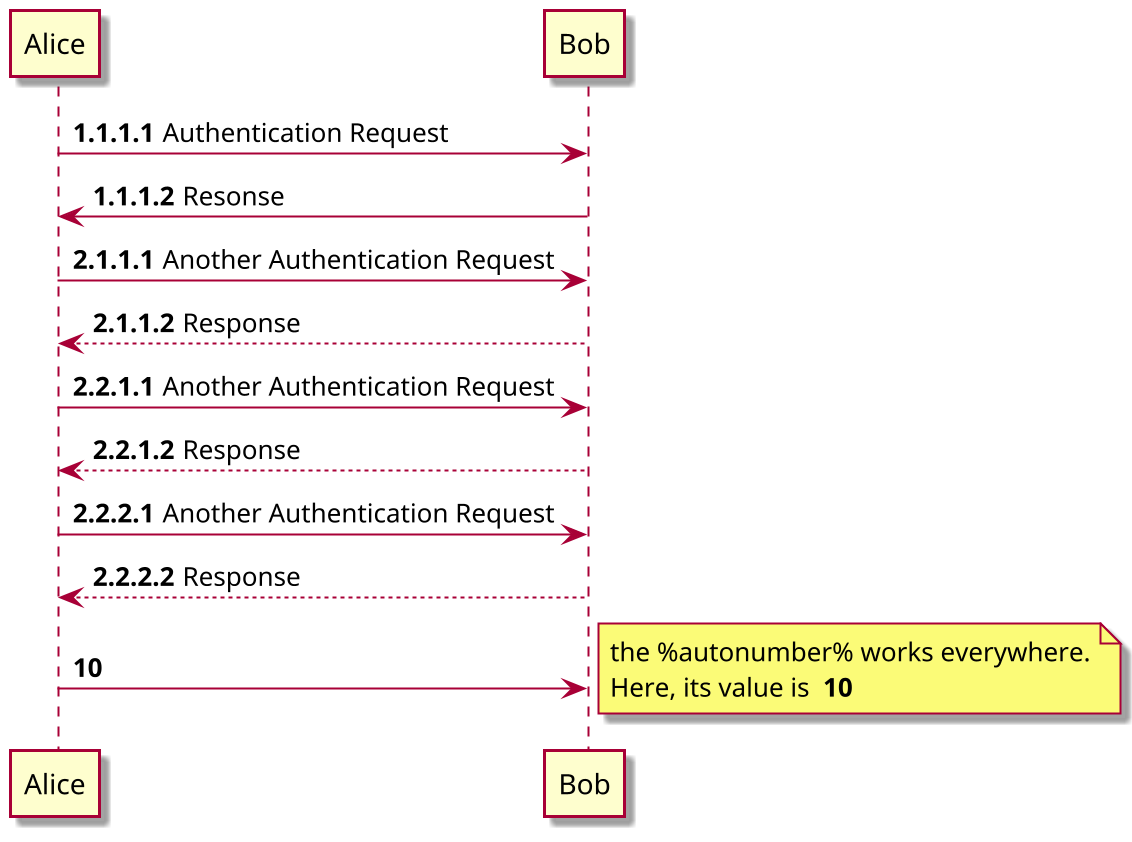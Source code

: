 @startuml Message Sequence Numbering 3
skin rose
scale 2
/'
Your startnumber can also be a 2 or 3 digit sequence using a field delimiter
such as ., ;, ,, : or a mix of these. For example: 1.1.1 or 1.1:1.
Automatically the last digit will increment.
To increment the first digit, use: autonumber inc A.
To increment the second digit, use: autonumber inc B.
'/
autonumber 1.1.1.1
Alice -> Bob : Authentication Request
Alice <- Bob : Resonse

autonumber inc A
Alice -> Bob : Another Authentication Request
Alice <-- Bob : Response

autonumber inc B
Alice -> Bob : Another Authentication Request
Alice <-- Bob : Response

autonumber inc C
Alice -> Bob : Another Authentication Request
Alice <-- Bob : Response

/'
You can also use the value of autonumber with the %autonumber% variable:
'/
autonumber 10
Alice -> Bob
note right
    the <U+0025>autonumber<U+0025> works everywhere.
    Here, its value is ** %autonumber% **
end note

@enduml
